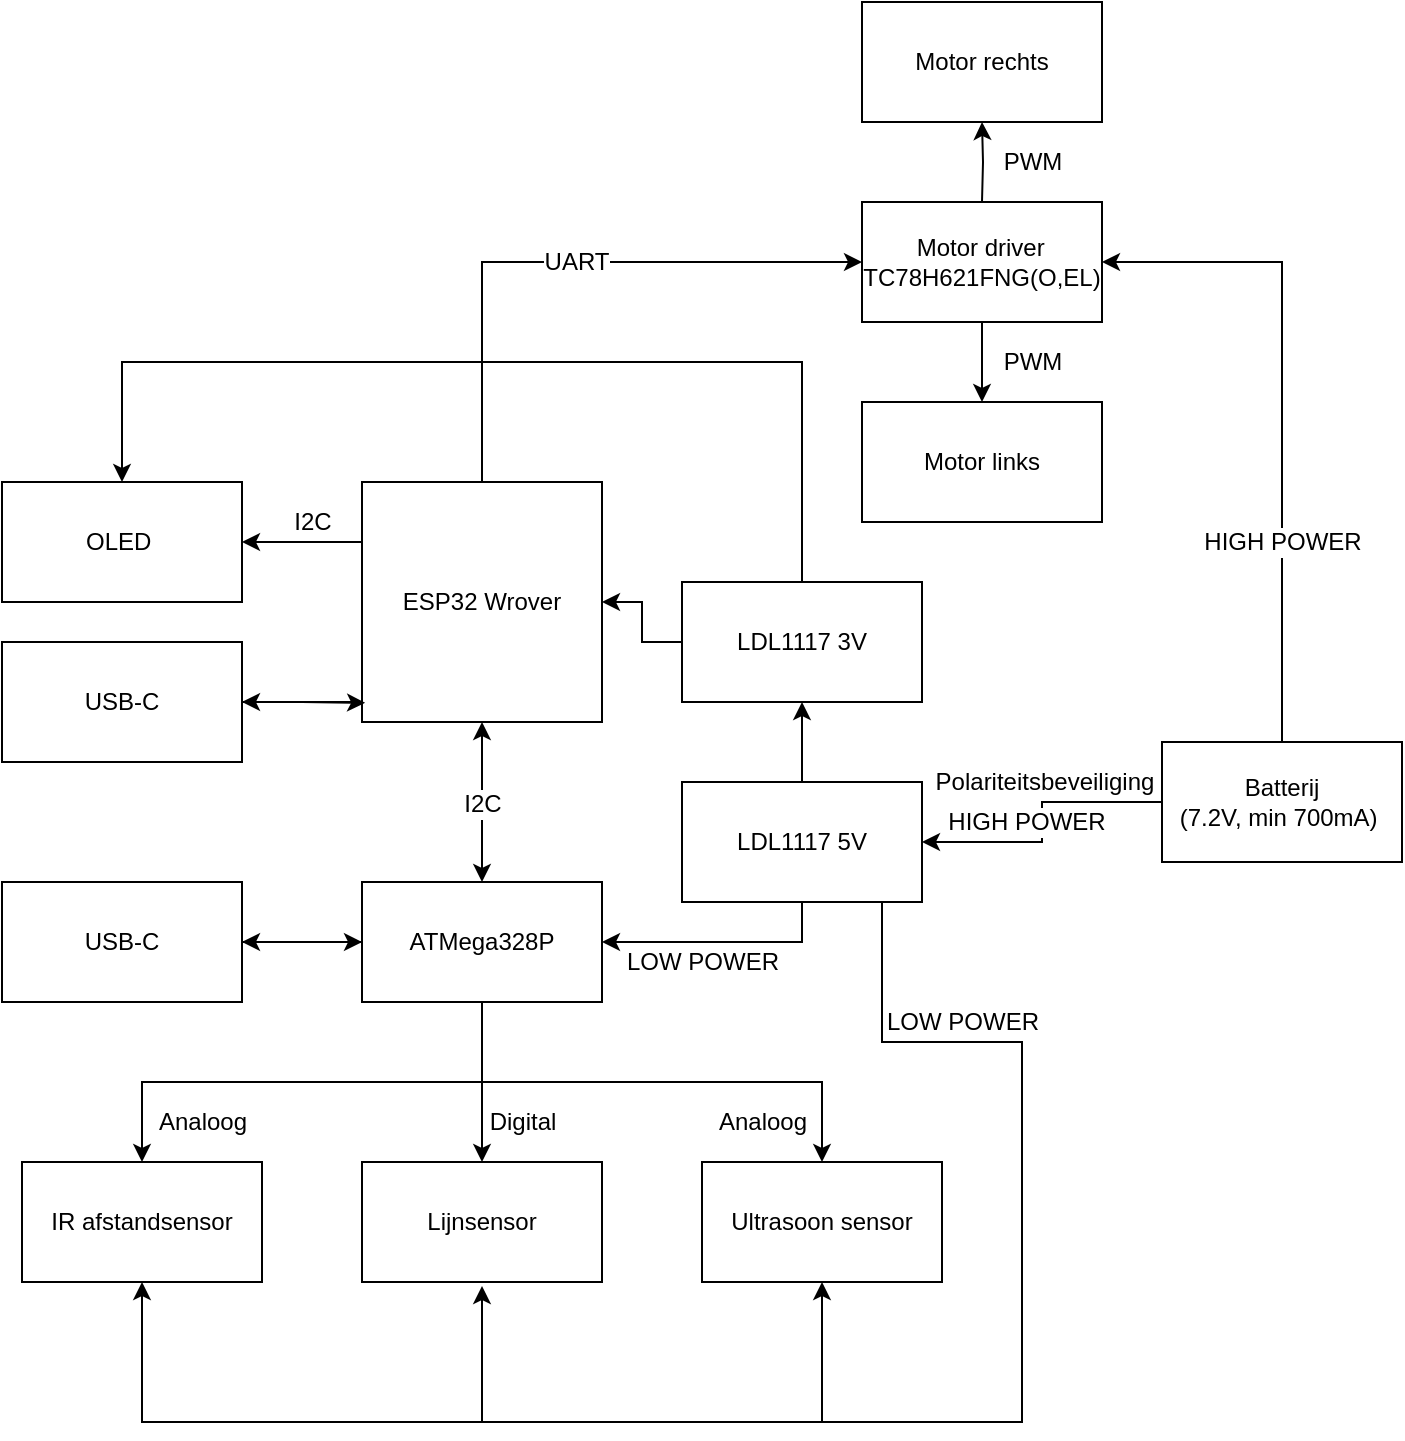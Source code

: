 <mxfile version="18.0.6" type="device"><diagram id="KFsq0wxc0g-PuGXNJAbx" name="Page-1"><mxGraphModel dx="1038" dy="649" grid="1" gridSize="10" guides="1" tooltips="1" connect="1" arrows="1" fold="1" page="1" pageScale="1" pageWidth="827" pageHeight="1169" math="0" shadow="0"><root><mxCell id="0"/><mxCell id="1" parent="0"/><mxCell id="tkoNANpVFHjyLFebDPPm-24" style="edgeStyle=orthogonalEdgeStyle;rounded=0;orthogonalLoop=1;jettySize=auto;html=1;entryX=1;entryY=0.5;entryDx=0;entryDy=0;fontSize=12;" parent="1" source="tkoNANpVFHjyLFebDPPm-1" target="tkoNANpVFHjyLFebDPPm-11" edge="1"><mxGeometry relative="1" as="geometry"><Array as="points"><mxPoint x="240" y="310"/><mxPoint x="240" y="310"/></Array></mxGeometry></mxCell><mxCell id="tkoNANpVFHjyLFebDPPm-34" style="edgeStyle=orthogonalEdgeStyle;rounded=0;orthogonalLoop=1;jettySize=auto;html=1;fontSize=12;entryX=0;entryY=0.5;entryDx=0;entryDy=0;" parent="1" source="tkoNANpVFHjyLFebDPPm-1" edge="1"><mxGeometry relative="1" as="geometry"><mxPoint x="520" y="170" as="targetPoint"/><Array as="points"><mxPoint x="330" y="170"/></Array></mxGeometry></mxCell><mxCell id="tkoNANpVFHjyLFebDPPm-40" value="UART" style="edgeLabel;html=1;align=center;verticalAlign=middle;resizable=0;points=[];fontSize=12;" parent="tkoNANpVFHjyLFebDPPm-34" vertex="1" connectable="0"><mxGeometry x="0.053" y="-5" relative="1" as="geometry"><mxPoint x="-1" y="-5" as="offset"/></mxGeometry></mxCell><mxCell id="1R5reRlZt6dZ9mdtH2Qx-8" style="edgeStyle=orthogonalEdgeStyle;rounded=0;orthogonalLoop=1;jettySize=auto;html=1;entryX=1;entryY=0.5;entryDx=0;entryDy=0;fontSize=12;" edge="1" parent="1" source="tkoNANpVFHjyLFebDPPm-1" target="1R5reRlZt6dZ9mdtH2Qx-5"><mxGeometry relative="1" as="geometry"><Array as="points"><mxPoint x="260" y="390"/><mxPoint x="260" y="390"/></Array></mxGeometry></mxCell><mxCell id="tkoNANpVFHjyLFebDPPm-1" value="ESP32 Wrover" style="rounded=0;whiteSpace=wrap;html=1;" parent="1" vertex="1"><mxGeometry x="270" y="280" width="120" height="120" as="geometry"/></mxCell><mxCell id="tkoNANpVFHjyLFebDPPm-39" style="edgeStyle=orthogonalEdgeStyle;rounded=0;orthogonalLoop=1;jettySize=auto;html=1;entryX=0.5;entryY=0;entryDx=0;entryDy=0;fontSize=12;" parent="1" source="tkoNANpVFHjyLFebDPPm-7" target="tkoNANpVFHjyLFebDPPm-38" edge="1"><mxGeometry relative="1" as="geometry"/></mxCell><mxCell id="tkoNANpVFHjyLFebDPPm-7" value="&lt;div style=&quot;text-align: left&quot;&gt;&lt;span&gt;&lt;span style=&quot;white-space: pre;&quot;&gt;&#9;&lt;/span&gt;Motor driver&lt;font color=&quot;#373a3c&quot; face=&quot;foco, helvetica, arial, sans-serif&quot;&gt;&amp;nbsp;&lt;/font&gt;&lt;/span&gt;&lt;/div&gt;&lt;span style=&quot;margin: 0px; padding: 0px; border: 0px; outline: 0px; vertical-align: baseline; background: rgb(255, 255, 255); zoom: 1; font-family: Arial, Helvetica, sans-serif; text-align: start;&quot;&gt;&lt;font style=&quot;font-size: 12px;&quot;&gt;TC78H621FNG(O,EL)&lt;/font&gt;&lt;/span&gt;" style="rounded=0;whiteSpace=wrap;html=1;" parent="1" vertex="1"><mxGeometry x="520" y="140" width="120" height="60" as="geometry"/></mxCell><mxCell id="tkoNANpVFHjyLFebDPPm-27" value="" style="edgeStyle=orthogonalEdgeStyle;rounded=0;orthogonalLoop=1;jettySize=auto;html=1;fontSize=12;" parent="1" source="tkoNANpVFHjyLFebDPPm-9" target="tkoNANpVFHjyLFebDPPm-17" edge="1"><mxGeometry relative="1" as="geometry"/></mxCell><mxCell id="tkoNANpVFHjyLFebDPPm-29" value="Polariteitsbeveiliging" style="edgeLabel;html=1;align=center;verticalAlign=middle;resizable=0;points=[];fontSize=12;" parent="tkoNANpVFHjyLFebDPPm-27" vertex="1" connectable="0"><mxGeometry x="-0.307" relative="1" as="geometry"><mxPoint x="-11" y="-10" as="offset"/></mxGeometry></mxCell><mxCell id="tkoNANpVFHjyLFebDPPm-46" value="HIGH POWER" style="edgeLabel;html=1;align=center;verticalAlign=middle;resizable=0;points=[];fontSize=12;" parent="tkoNANpVFHjyLFebDPPm-27" vertex="1" connectable="0"><mxGeometry x="-0.21" y="-1" relative="1" as="geometry"><mxPoint x="-13" y="11" as="offset"/></mxGeometry></mxCell><mxCell id="tkoNANpVFHjyLFebDPPm-35" style="edgeStyle=orthogonalEdgeStyle;rounded=0;orthogonalLoop=1;jettySize=auto;html=1;fontSize=12;entryX=1;entryY=0.5;entryDx=0;entryDy=0;" parent="1" source="tkoNANpVFHjyLFebDPPm-9" edge="1"><mxGeometry relative="1" as="geometry"><mxPoint x="640" y="170" as="targetPoint"/><Array as="points"><mxPoint x="730" y="170"/></Array></mxGeometry></mxCell><mxCell id="tkoNANpVFHjyLFebDPPm-47" value="HIGH POWER" style="edgeLabel;html=1;align=center;verticalAlign=middle;resizable=0;points=[];fontSize=12;" parent="tkoNANpVFHjyLFebDPPm-35" vertex="1" connectable="0"><mxGeometry x="0.642" y="-1" relative="1" as="geometry"><mxPoint x="31" y="141" as="offset"/></mxGeometry></mxCell><mxCell id="tkoNANpVFHjyLFebDPPm-9" value="Batterij&lt;br&gt;(7.2V, min 700mA)&amp;nbsp;" style="rounded=0;whiteSpace=wrap;html=1;" parent="1" vertex="1"><mxGeometry x="670" y="410" width="120" height="60" as="geometry"/></mxCell><mxCell id="tkoNANpVFHjyLFebDPPm-21" style="edgeStyle=orthogonalEdgeStyle;rounded=0;orthogonalLoop=1;jettySize=auto;html=1;fontSize=12;" parent="1" source="tkoNANpVFHjyLFebDPPm-10" target="tkoNANpVFHjyLFebDPPm-19" edge="1"><mxGeometry relative="1" as="geometry"><Array as="points"><mxPoint x="330" y="600"/><mxPoint x="330" y="600"/></Array></mxGeometry></mxCell><mxCell id="tkoNANpVFHjyLFebDPPm-22" style="edgeStyle=orthogonalEdgeStyle;rounded=0;orthogonalLoop=1;jettySize=auto;html=1;entryX=0.5;entryY=0;entryDx=0;entryDy=0;fontSize=12;" parent="1" source="tkoNANpVFHjyLFebDPPm-10" target="tkoNANpVFHjyLFebDPPm-12" edge="1"><mxGeometry relative="1" as="geometry"><Array as="points"><mxPoint x="330" y="580"/><mxPoint x="500" y="580"/></Array></mxGeometry></mxCell><mxCell id="tkoNANpVFHjyLFebDPPm-23" style="edgeStyle=orthogonalEdgeStyle;rounded=0;orthogonalLoop=1;jettySize=auto;html=1;entryX=0.5;entryY=0;entryDx=0;entryDy=0;fontSize=12;" parent="1" source="tkoNANpVFHjyLFebDPPm-10" target="tkoNANpVFHjyLFebDPPm-18" edge="1"><mxGeometry relative="1" as="geometry"><Array as="points"><mxPoint x="330" y="580"/><mxPoint x="160" y="580"/></Array></mxGeometry></mxCell><mxCell id="1R5reRlZt6dZ9mdtH2Qx-9" style="edgeStyle=orthogonalEdgeStyle;rounded=0;orthogonalLoop=1;jettySize=auto;html=1;entryX=1;entryY=0.5;entryDx=0;entryDy=0;fontSize=12;" edge="1" parent="1" source="tkoNANpVFHjyLFebDPPm-10" target="1R5reRlZt6dZ9mdtH2Qx-6"><mxGeometry relative="1" as="geometry"/></mxCell><mxCell id="tkoNANpVFHjyLFebDPPm-10" value="ATMega328P" style="rounded=0;whiteSpace=wrap;html=1;" parent="1" vertex="1"><mxGeometry x="270" y="480" width="120" height="60" as="geometry"/></mxCell><mxCell id="tkoNANpVFHjyLFebDPPm-11" value="OLED&amp;nbsp;" style="rounded=0;whiteSpace=wrap;html=1;" parent="1" vertex="1"><mxGeometry x="90" y="280" width="120" height="60" as="geometry"/></mxCell><mxCell id="tkoNANpVFHjyLFebDPPm-12" value="Ultrasoon sensor" style="rounded=0;whiteSpace=wrap;html=1;" parent="1" vertex="1"><mxGeometry x="440" y="620" width="120" height="60" as="geometry"/></mxCell><mxCell id="tkoNANpVFHjyLFebDPPm-30" style="edgeStyle=orthogonalEdgeStyle;rounded=0;orthogonalLoop=1;jettySize=auto;html=1;entryX=1;entryY=0.5;entryDx=0;entryDy=0;fontSize=12;" parent="1" source="tkoNANpVFHjyLFebDPPm-17" target="tkoNANpVFHjyLFebDPPm-10" edge="1"><mxGeometry relative="1" as="geometry"><Array as="points"><mxPoint x="490" y="510"/></Array></mxGeometry></mxCell><mxCell id="tkoNANpVFHjyLFebDPPm-45" value="LOW POWER" style="edgeLabel;html=1;align=center;verticalAlign=middle;resizable=0;points=[];fontSize=12;" parent="tkoNANpVFHjyLFebDPPm-30" vertex="1" connectable="0"><mxGeometry x="0.063" y="4" relative="1" as="geometry"><mxPoint x="-6" y="6" as="offset"/></mxGeometry></mxCell><mxCell id="tkoNANpVFHjyLFebDPPm-50" style="edgeStyle=orthogonalEdgeStyle;rounded=0;orthogonalLoop=1;jettySize=auto;html=1;fontSize=12;" parent="1" source="tkoNANpVFHjyLFebDPPm-17" edge="1"><mxGeometry relative="1" as="geometry"><mxPoint x="330" y="682" as="targetPoint"/><Array as="points"><mxPoint x="530" y="560"/><mxPoint x="600" y="560"/><mxPoint x="600" y="750"/><mxPoint x="330" y="750"/><mxPoint x="330" y="682"/></Array></mxGeometry></mxCell><mxCell id="tkoNANpVFHjyLFebDPPm-51" value="LOW POWER" style="edgeLabel;html=1;align=center;verticalAlign=middle;resizable=0;points=[];fontSize=12;" parent="tkoNANpVFHjyLFebDPPm-50" vertex="1" connectable="0"><mxGeometry x="0.354" y="-2" relative="1" as="geometry"><mxPoint x="92" y="-198" as="offset"/></mxGeometry></mxCell><mxCell id="tkoNANpVFHjyLFebDPPm-52" style="edgeStyle=orthogonalEdgeStyle;rounded=0;orthogonalLoop=1;jettySize=auto;html=1;entryX=0.5;entryY=1;entryDx=0;entryDy=0;fontSize=12;" parent="1" source="tkoNANpVFHjyLFebDPPm-17" target="tkoNANpVFHjyLFebDPPm-12" edge="1"><mxGeometry relative="1" as="geometry"><Array as="points"><mxPoint x="530" y="560"/><mxPoint x="600" y="560"/><mxPoint x="600" y="750"/><mxPoint x="500" y="750"/></Array></mxGeometry></mxCell><mxCell id="tkoNANpVFHjyLFebDPPm-56" style="edgeStyle=orthogonalEdgeStyle;rounded=0;orthogonalLoop=1;jettySize=auto;html=1;fontSize=12;exitX=0.75;exitY=1;exitDx=0;exitDy=0;entryX=0.5;entryY=1;entryDx=0;entryDy=0;" parent="1" source="tkoNANpVFHjyLFebDPPm-17" target="tkoNANpVFHjyLFebDPPm-18" edge="1"><mxGeometry relative="1" as="geometry"><mxPoint x="160" y="750" as="targetPoint"/><Array as="points"><mxPoint x="530" y="470"/><mxPoint x="530" y="560"/><mxPoint x="600" y="560"/><mxPoint x="600" y="750"/><mxPoint x="160" y="750"/></Array></mxGeometry></mxCell><mxCell id="1R5reRlZt6dZ9mdtH2Qx-2" style="edgeStyle=orthogonalEdgeStyle;rounded=0;orthogonalLoop=1;jettySize=auto;html=1;entryX=0.5;entryY=1;entryDx=0;entryDy=0;fontSize=12;" edge="1" parent="1" source="tkoNANpVFHjyLFebDPPm-17" target="1R5reRlZt6dZ9mdtH2Qx-1"><mxGeometry relative="1" as="geometry"/></mxCell><mxCell id="tkoNANpVFHjyLFebDPPm-17" value="LDL1117 5V" style="rounded=0;whiteSpace=wrap;html=1;" parent="1" vertex="1"><mxGeometry x="430" y="430" width="120" height="60" as="geometry"/></mxCell><mxCell id="tkoNANpVFHjyLFebDPPm-18" value="IR afstandsensor" style="rounded=0;whiteSpace=wrap;html=1;" parent="1" vertex="1"><mxGeometry x="100" y="620" width="120" height="60" as="geometry"/></mxCell><mxCell id="tkoNANpVFHjyLFebDPPm-19" value="Lijnsensor" style="rounded=0;whiteSpace=wrap;html=1;" parent="1" vertex="1"><mxGeometry x="270" y="620" width="120" height="60" as="geometry"/></mxCell><mxCell id="tkoNANpVFHjyLFebDPPm-26" value="" style="endArrow=classic;startArrow=classic;html=1;rounded=0;fontSize=12;exitX=0.5;exitY=0;exitDx=0;exitDy=0;entryX=0.5;entryY=1;entryDx=0;entryDy=0;" parent="1" source="tkoNANpVFHjyLFebDPPm-10" target="tkoNANpVFHjyLFebDPPm-1" edge="1"><mxGeometry width="50" height="50" relative="1" as="geometry"><mxPoint x="470" y="460" as="sourcePoint"/><mxPoint x="520" y="410" as="targetPoint"/><Array as="points"/></mxGeometry></mxCell><mxCell id="tkoNANpVFHjyLFebDPPm-55" value="I2C" style="edgeLabel;html=1;align=center;verticalAlign=middle;resizable=0;points=[];fontSize=12;" parent="tkoNANpVFHjyLFebDPPm-26" vertex="1" connectable="0"><mxGeometry x="0.415" y="2" relative="1" as="geometry"><mxPoint x="2" y="17" as="offset"/></mxGeometry></mxCell><mxCell id="tkoNANpVFHjyLFebDPPm-37" style="edgeStyle=orthogonalEdgeStyle;rounded=0;orthogonalLoop=1;jettySize=auto;html=1;entryX=0.5;entryY=1;entryDx=0;entryDy=0;fontSize=12;" parent="1" target="tkoNANpVFHjyLFebDPPm-36" edge="1"><mxGeometry relative="1" as="geometry"><mxPoint x="580" y="140" as="sourcePoint"/></mxGeometry></mxCell><mxCell id="tkoNANpVFHjyLFebDPPm-36" value="Motor rechts" style="rounded=0;whiteSpace=wrap;html=1;" parent="1" vertex="1"><mxGeometry x="520" y="40" width="120" height="60" as="geometry"/></mxCell><mxCell id="tkoNANpVFHjyLFebDPPm-38" value="Motor links" style="rounded=0;whiteSpace=wrap;html=1;" parent="1" vertex="1"><mxGeometry x="520" y="240" width="120" height="60" as="geometry"/></mxCell><mxCell id="tkoNANpVFHjyLFebDPPm-42" value="PWM" style="text;html=1;align=center;verticalAlign=middle;resizable=0;points=[];autosize=1;strokeColor=none;fillColor=none;fontSize=12;" parent="1" vertex="1"><mxGeometry x="580" y="210" width="50" height="20" as="geometry"/></mxCell><mxCell id="tkoNANpVFHjyLFebDPPm-43" value="PWM" style="text;html=1;align=center;verticalAlign=middle;resizable=0;points=[];autosize=1;strokeColor=none;fillColor=none;fontSize=12;" parent="1" vertex="1"><mxGeometry x="580" y="110" width="50" height="20" as="geometry"/></mxCell><mxCell id="tkoNANpVFHjyLFebDPPm-54" value="I2C" style="text;html=1;align=center;verticalAlign=middle;resizable=0;points=[];autosize=1;strokeColor=none;fillColor=none;fontSize=12;" parent="1" vertex="1"><mxGeometry x="230" y="290" width="30" height="20" as="geometry"/></mxCell><mxCell id="tkoNANpVFHjyLFebDPPm-57" value="Digital" style="text;html=1;align=center;verticalAlign=middle;resizable=0;points=[];autosize=1;strokeColor=none;fillColor=none;fontSize=12;" parent="1" vertex="1"><mxGeometry x="325" y="590" width="50" height="20" as="geometry"/></mxCell><mxCell id="tkoNANpVFHjyLFebDPPm-58" value="Analoog" style="text;html=1;align=center;verticalAlign=middle;resizable=0;points=[];autosize=1;strokeColor=none;fillColor=none;fontSize=12;" parent="1" vertex="1"><mxGeometry x="440" y="590" width="60" height="20" as="geometry"/></mxCell><mxCell id="tkoNANpVFHjyLFebDPPm-59" value="Analoog" style="text;html=1;align=center;verticalAlign=middle;resizable=0;points=[];autosize=1;strokeColor=none;fillColor=none;fontSize=12;" parent="1" vertex="1"><mxGeometry x="160" y="590" width="60" height="20" as="geometry"/></mxCell><mxCell id="1R5reRlZt6dZ9mdtH2Qx-3" style="edgeStyle=orthogonalEdgeStyle;rounded=0;orthogonalLoop=1;jettySize=auto;html=1;entryX=1;entryY=0.5;entryDx=0;entryDy=0;fontSize=12;" edge="1" parent="1" source="1R5reRlZt6dZ9mdtH2Qx-1" target="tkoNANpVFHjyLFebDPPm-1"><mxGeometry relative="1" as="geometry"/></mxCell><mxCell id="1R5reRlZt6dZ9mdtH2Qx-4" style="edgeStyle=orthogonalEdgeStyle;rounded=0;orthogonalLoop=1;jettySize=auto;html=1;entryX=0.5;entryY=0;entryDx=0;entryDy=0;fontSize=12;" edge="1" parent="1" source="1R5reRlZt6dZ9mdtH2Qx-1" target="tkoNANpVFHjyLFebDPPm-11"><mxGeometry relative="1" as="geometry"><Array as="points"><mxPoint x="490" y="220"/><mxPoint x="150" y="220"/></Array></mxGeometry></mxCell><mxCell id="1R5reRlZt6dZ9mdtH2Qx-1" value="LDL1117 3V" style="rounded=0;whiteSpace=wrap;html=1;" vertex="1" parent="1"><mxGeometry x="430" y="330" width="120" height="60" as="geometry"/></mxCell><mxCell id="1R5reRlZt6dZ9mdtH2Qx-11" style="edgeStyle=orthogonalEdgeStyle;rounded=0;orthogonalLoop=1;jettySize=auto;html=1;entryX=0.013;entryY=0.92;entryDx=0;entryDy=0;entryPerimeter=0;fontSize=12;" edge="1" parent="1" source="1R5reRlZt6dZ9mdtH2Qx-5" target="tkoNANpVFHjyLFebDPPm-1"><mxGeometry relative="1" as="geometry"/></mxCell><mxCell id="1R5reRlZt6dZ9mdtH2Qx-5" value="USB-C" style="rounded=0;whiteSpace=wrap;html=1;" vertex="1" parent="1"><mxGeometry x="90" y="360" width="120" height="60" as="geometry"/></mxCell><mxCell id="1R5reRlZt6dZ9mdtH2Qx-10" style="edgeStyle=orthogonalEdgeStyle;rounded=0;orthogonalLoop=1;jettySize=auto;html=1;fontSize=12;" edge="1" parent="1" source="1R5reRlZt6dZ9mdtH2Qx-6" target="tkoNANpVFHjyLFebDPPm-10"><mxGeometry relative="1" as="geometry"/></mxCell><mxCell id="1R5reRlZt6dZ9mdtH2Qx-6" value="USB-C" style="rounded=0;whiteSpace=wrap;html=1;" vertex="1" parent="1"><mxGeometry x="90" y="480" width="120" height="60" as="geometry"/></mxCell></root></mxGraphModel></diagram></mxfile>